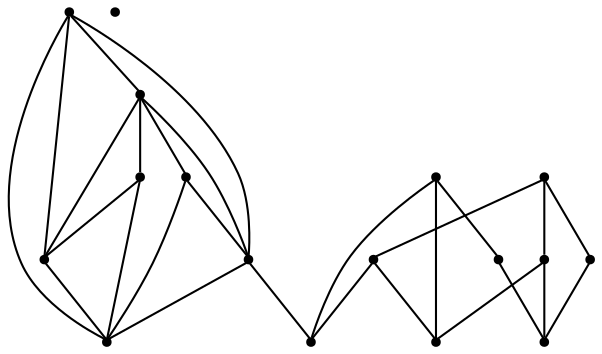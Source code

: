 graph {
  node [shape=point,comment="{\"directed\":false,\"doi\":\"10.1007/978-3-031-49275-4_14\",\"figure\":\"3 (4)\"}"]

  v0 [pos="1419.3125595425136,405.90800806052823"]
  v1 [pos="966.7071486821535,330.47208502136164"]
  v2 [pos="1230.727339966949,481.33999661457005"]
  v3 [pos="1230.727339966949,556.7719692717023"]
  v4 [pos="1193.0097746268113,707.6400000917326"]
  v5 [pos="1268.4416622977847,500.1990648073645"]
  v6 [pos="1249.5845170294715,594.4878323992191"]
  v7 [pos="1211.8660296572768,519.0561061441855"]
  v8 [pos="1230.72317492559,443.6241255385985"]
  v9 [pos="1193.008757212128,575.6310454129515"]
  v10 [pos="1117.5769967179904,405.90800806052823"]
  v11 [pos="1155.2912872546167,519.0581409486136"]
  v12 [pos="1155.2902698399334,387.0491862698325"]
  v13 [pos="1174.1474151082468,481.3420234705434"]
  v14 [pos="1193.008757212128,783.0740155017479"]
  v15 [pos="1117.5759793033071,537.9128931304531"]
  v16 [pos="1061.0003148685905,405.9059732561001"]

  v1 -- v4 [id="-2",pos="966.7071486821535,330.47208502136164 1193.0097746268113,707.6400000917326 1193.0097746268113,707.6400000917326 1193.0097746268113,707.6400000917326"]
  v1 -- v11 [id="-3",pos="966.7071486821535,330.47208502136164 1155.2912872546167,519.0581409486136 1155.2912872546167,519.0581409486136 1155.2912872546167,519.0581409486136"]
  v1 -- v0 [id="-4",pos="966.7071486821535,330.47208502136164 1419.3125595425136,405.90800806052823 1419.3125595425136,405.90800806052823 1419.3125595425136,405.90800806052823"]
  v1 -- v10 [id="-6",pos="966.7071486821535,330.47208502136164 1117.5769967179904,405.90800806052823 1117.5769967179904,405.90800806052823 1117.5769967179904,405.90800806052823"]
  v16 -- v15 [id="-18",pos="1061.0003148685905,405.9059732561001 1117.5759793033071,537.9128931304531 1117.5759793033071,537.9128931304531 1117.5759793033071,537.9128931304531"]
  v16 -- v13 [id="-19",pos="1061.0003148685905,405.9059732561001 1174.1474151082468,481.3420234705434 1174.1474151082468,481.3420234705434 1174.1474151082468,481.3420234705434"]
  v16 -- v12 [id="-20",pos="1061.0003148685905,405.9059732561001 1155.2902698399334,387.0491862698325 1155.2902698399334,387.0491862698325 1155.2902698399334,387.0491862698325"]
  v0 -- v2 [id="-35",pos="1419.3125595425136,405.90800806052823 1230.727339966949,481.33999661457005 1230.727339966949,481.33999661457005 1230.727339966949,481.33999661457005"]
  v0 -- v3 [id="-36",pos="1419.3125595425136,405.90800806052823 1230.727339966949,556.7719692717023 1230.727339966949,556.7719692717023 1230.727339966949,556.7719692717023"]
  v0 -- v4 [id="-37",pos="1419.3125595425136,405.90800806052823 1193.0097746268113,707.6400000917326 1193.0097746268113,707.6400000917326 1193.0097746268113,707.6400000917326"]
  v5 -- v6 [id="-40",pos="1268.4416622977847,500.1990648073645 1249.5845170294715,594.4878323992191 1249.5845170294715,594.4878323992191 1249.5845170294715,594.4878323992191"]
  v5 -- v7 [id="-41",pos="1268.4416622977847,500.1990648073645 1211.8660296572768,519.0561061441855 1211.8660296572768,519.0561061441855 1211.8660296572768,519.0561061441855"]
  v5 -- v8 [id="-42",pos="1268.4416622977847,500.1990648073645 1230.72317492559,443.6241255385985 1230.72317492559,443.6241255385985 1230.72317492559,443.6241255385985"]
  v6 -- v9 [id="-53",pos="1249.5845170294715,594.4878323992191 1193.008757212128,575.6310454129515 1193.008757212128,575.6310454129515 1193.008757212128,575.6310454129515"]
  v2 -- v10 [id="-68",pos="1230.727339966949,481.33999661457005 1117.5769967179904,405.90800806052823 1117.5769967179904,405.90800806052823 1117.5769967179904,405.90800806052823"]
  v3 -- v11 [id="-69",pos="1230.727339966949,556.7719692717023 1155.2912872546167,519.0581409486136 1155.2912872546167,519.0581409486136 1155.2912872546167,519.0581409486136"]
  v10 -- v11 [id="-74",pos="1117.5769967179904,405.90800806052823 1155.2912872546167,519.0581409486136 1155.2912872546167,519.0581409486136 1155.2912872546167,519.0581409486136"]
  v15 -- v9 [id="-78",pos="1117.5759793033071,537.9128931304531 1193.008757212128,575.6310454129515 1193.008757212128,575.6310454129515 1193.008757212128,575.6310454129515"]
  v10 -- v0 [id="-79",pos="1117.5769967179904,405.90800806052823 1419.3125595425136,405.90800806052823 1419.3125595425136,405.90800806052823 1419.3125595425136,405.90800806052823"]
  v8 -- v12 [id="-85",pos="1230.72317492559,443.6241255385985 1155.2902698399334,387.0491862698325 1155.2902698399334,387.0491862698325 1155.2902698399334,387.0491862698325"]
  v8 -- v13 [id="-88",pos="1230.72317492559,443.6241255385985 1174.1474151082468,481.3420234705434 1174.1474151082468,481.3420234705434 1174.1474151082468,481.3420234705434"]
  v2 -- v11 [id="-95",pos="1230.727339966949,481.33999661457005 1155.2912872546167,519.0581409486136 1155.2912872546167,519.0581409486136 1155.2912872546167,519.0581409486136"]
  v3 -- v4 [id="-101",pos="1230.727339966949,556.7719692717023 1193.0097746268113,707.6400000917326 1193.0097746268113,707.6400000917326 1193.0097746268113,707.6400000917326"]
  v7 -- v13 [id="-112",pos="1211.8660296572768,519.0561061441855 1174.1474151082468,481.3420234705434 1174.1474151082468,481.3420234705434 1174.1474151082468,481.3420234705434"]
  v7 -- v9 [id="-113",pos="1211.8660296572768,519.0561061441855 1193.008757212128,575.6310454129515 1193.008757212128,575.6310454129515 1193.008757212128,575.6310454129515"]
  v4 -- v11 [id="-129",pos="1193.0097746268113,707.6400000917326 1155.2912872546167,519.0581409486136 1155.2912872546167,519.0581409486136 1155.2912872546167,519.0581409486136"]
  v10 -- v12 [id="-359",pos="1117.5769967179904,405.90800806052823 1155.2902698399334,387.0491862698325 1155.2902698399334,387.0491862698325 1155.2902698399334,387.0491862698325"]
}
